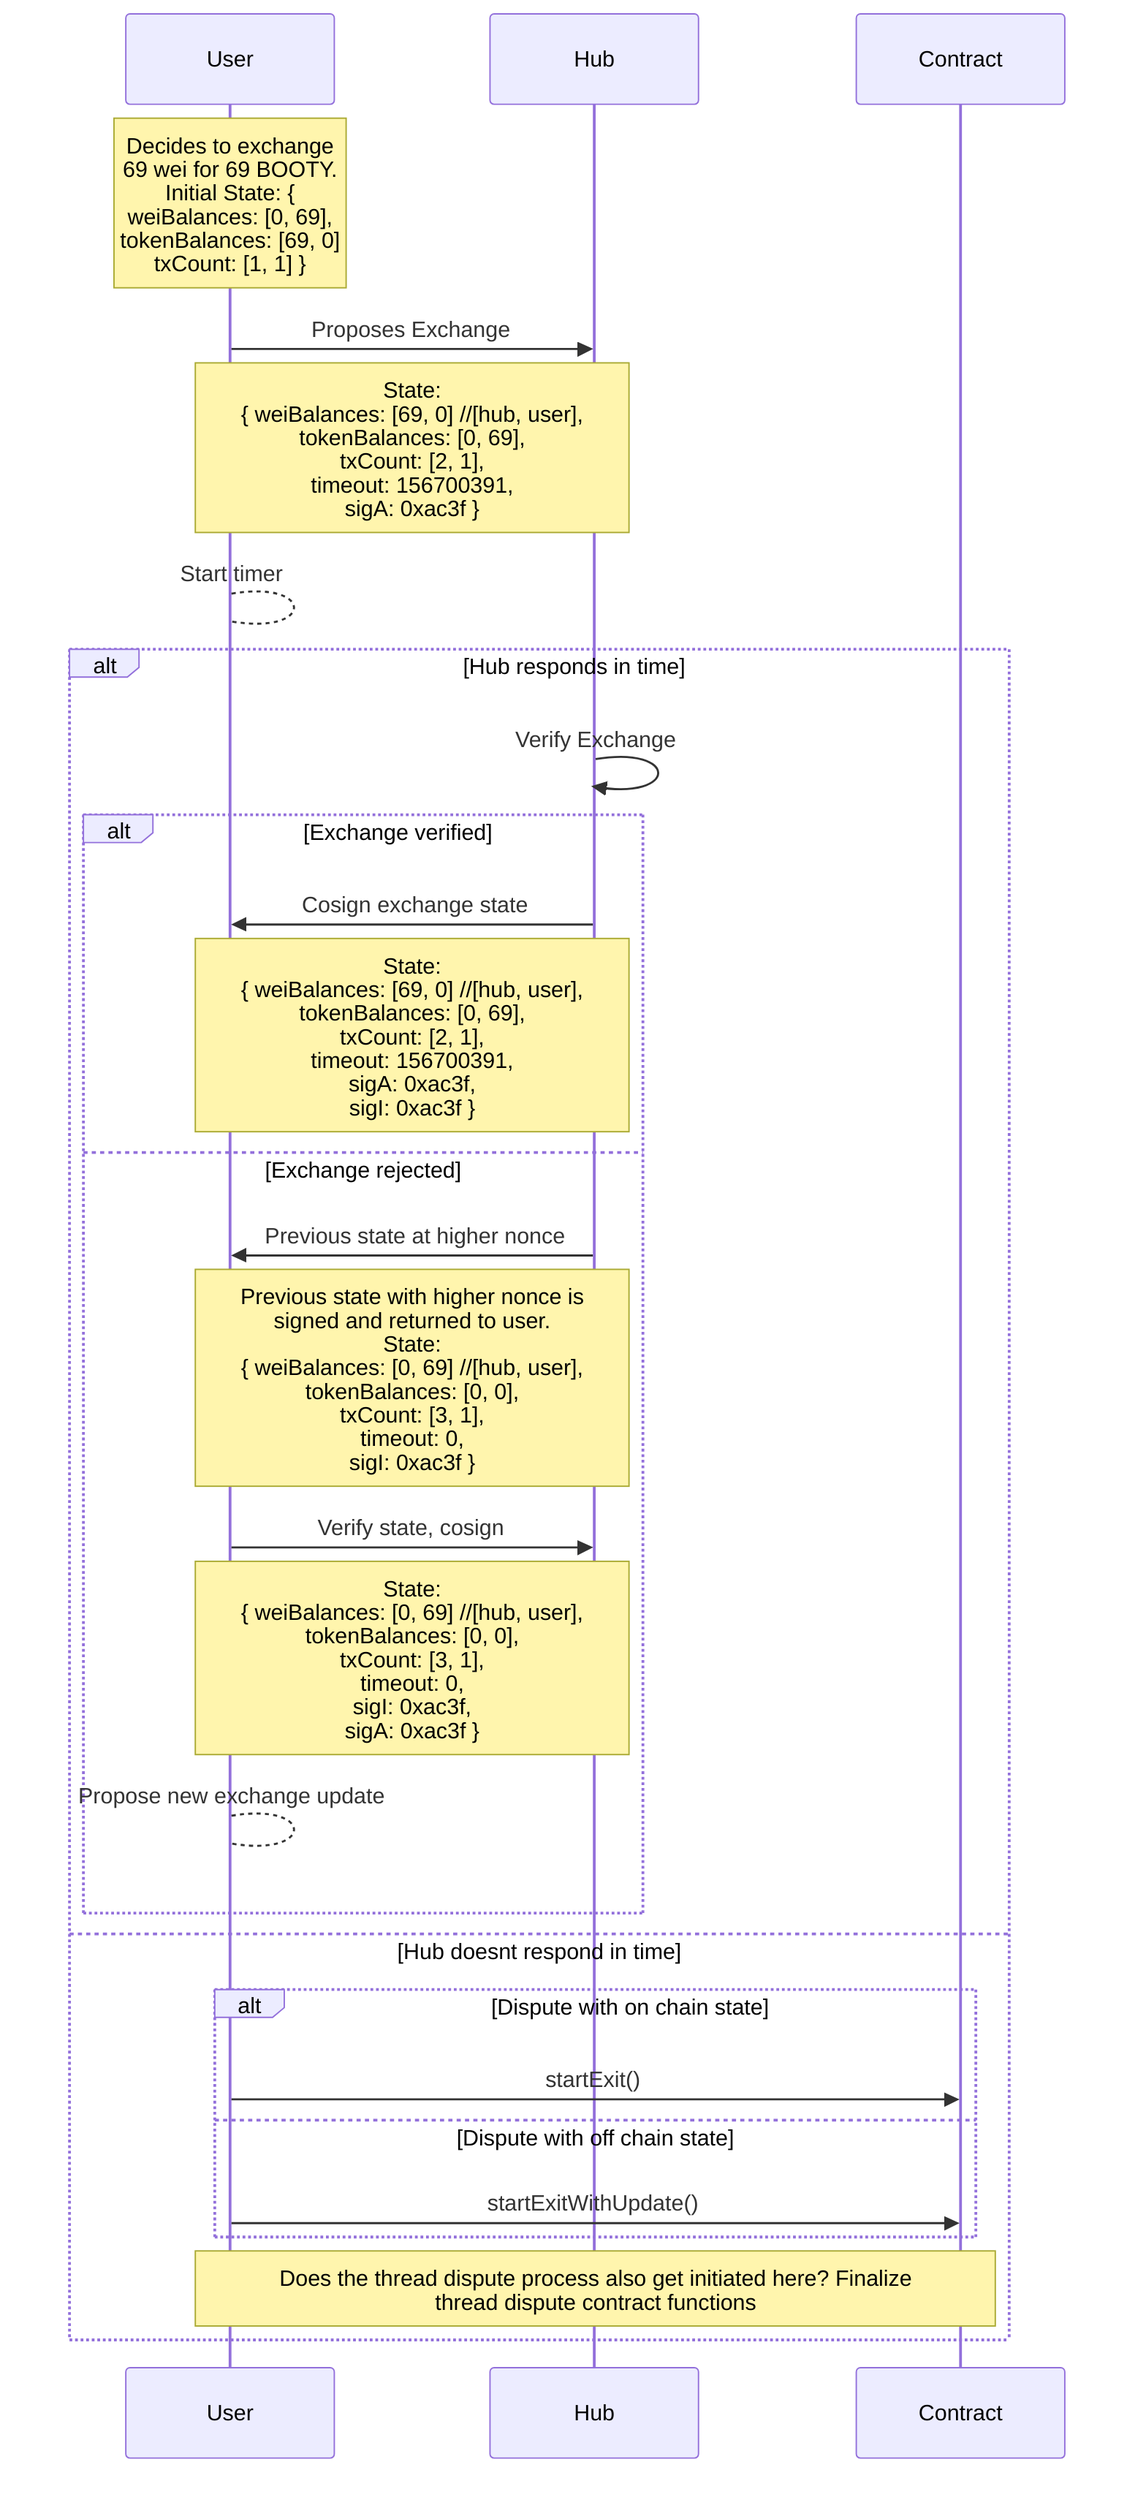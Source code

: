 sequenceDiagram

    ###############################
    # TO DO: what about when hub cant afford exchange?
    ###############################

    # title <u>Offchain Exchange</u>

    # aliases
    participant User
    participant Hub
    participant Contract


    Note over User: Decides to exchange <br> 69 wei for 69 BOOTY.<br>Initial State: { <br>weiBalances: [0, 69],<br>tokenBalances: [69, 0]<br>txCount: [1, 1] }


    User->>Hub: Proposes Exchange
    Note over User,Hub: State: <br> { weiBalances: [69, 0] //[hub, user], <br> tokenBalances: [0, 69], <br> txCount: [2, 1], <br> timeout: 156700391, <br>sigA: 0xac3f }

    User-->User: Start timer

    alt Hub responds in time

        Hub->>Hub: Verify Exchange

        alt Exchange verified
            
            Hub->>User: Cosign exchange state
            Note over User,Hub: State: <br> { weiBalances: [69, 0] //[hub, user], <br> tokenBalances: [0, 69], <br> txCount: [2, 1], <br> timeout: 156700391, <br>sigA: 0xac3f, <br>sigI: 0xac3f }
        
        else Exchange rejected
            
            Hub->>User: Previous state at higher nonce
            Note over User,Hub: Previous state with higher nonce is <br> signed and returned to user. <br> State: <br> { weiBalances: [0, 69] //[hub, user], <br> tokenBalances: [0, 0], <br> txCount: [3, 1], <br> timeout: 0, <br>sigI: 0xac3f }

            User->>Hub: Verify state, cosign
            Note over User,Hub: State: <br> { weiBalances: [0, 69] //[hub, user], <br> tokenBalances: [0, 0], <br> txCount: [3, 1], <br> timeout: 0, <br>sigI: 0xac3f, <br>sigA: 0xac3f }

            User-->User: Propose new exchange update

        end

    else Hub doesnt respond in time
    
        alt Dispute with on chain state
            User->>Contract: startExit()
        else Dispute with off chain state
            User->>Contract: startExitWithUpdate()
        end

        Note over User,Contract: Does the thread dispute process also get initiated here? Finalize <br> thread dispute contract functions
    end